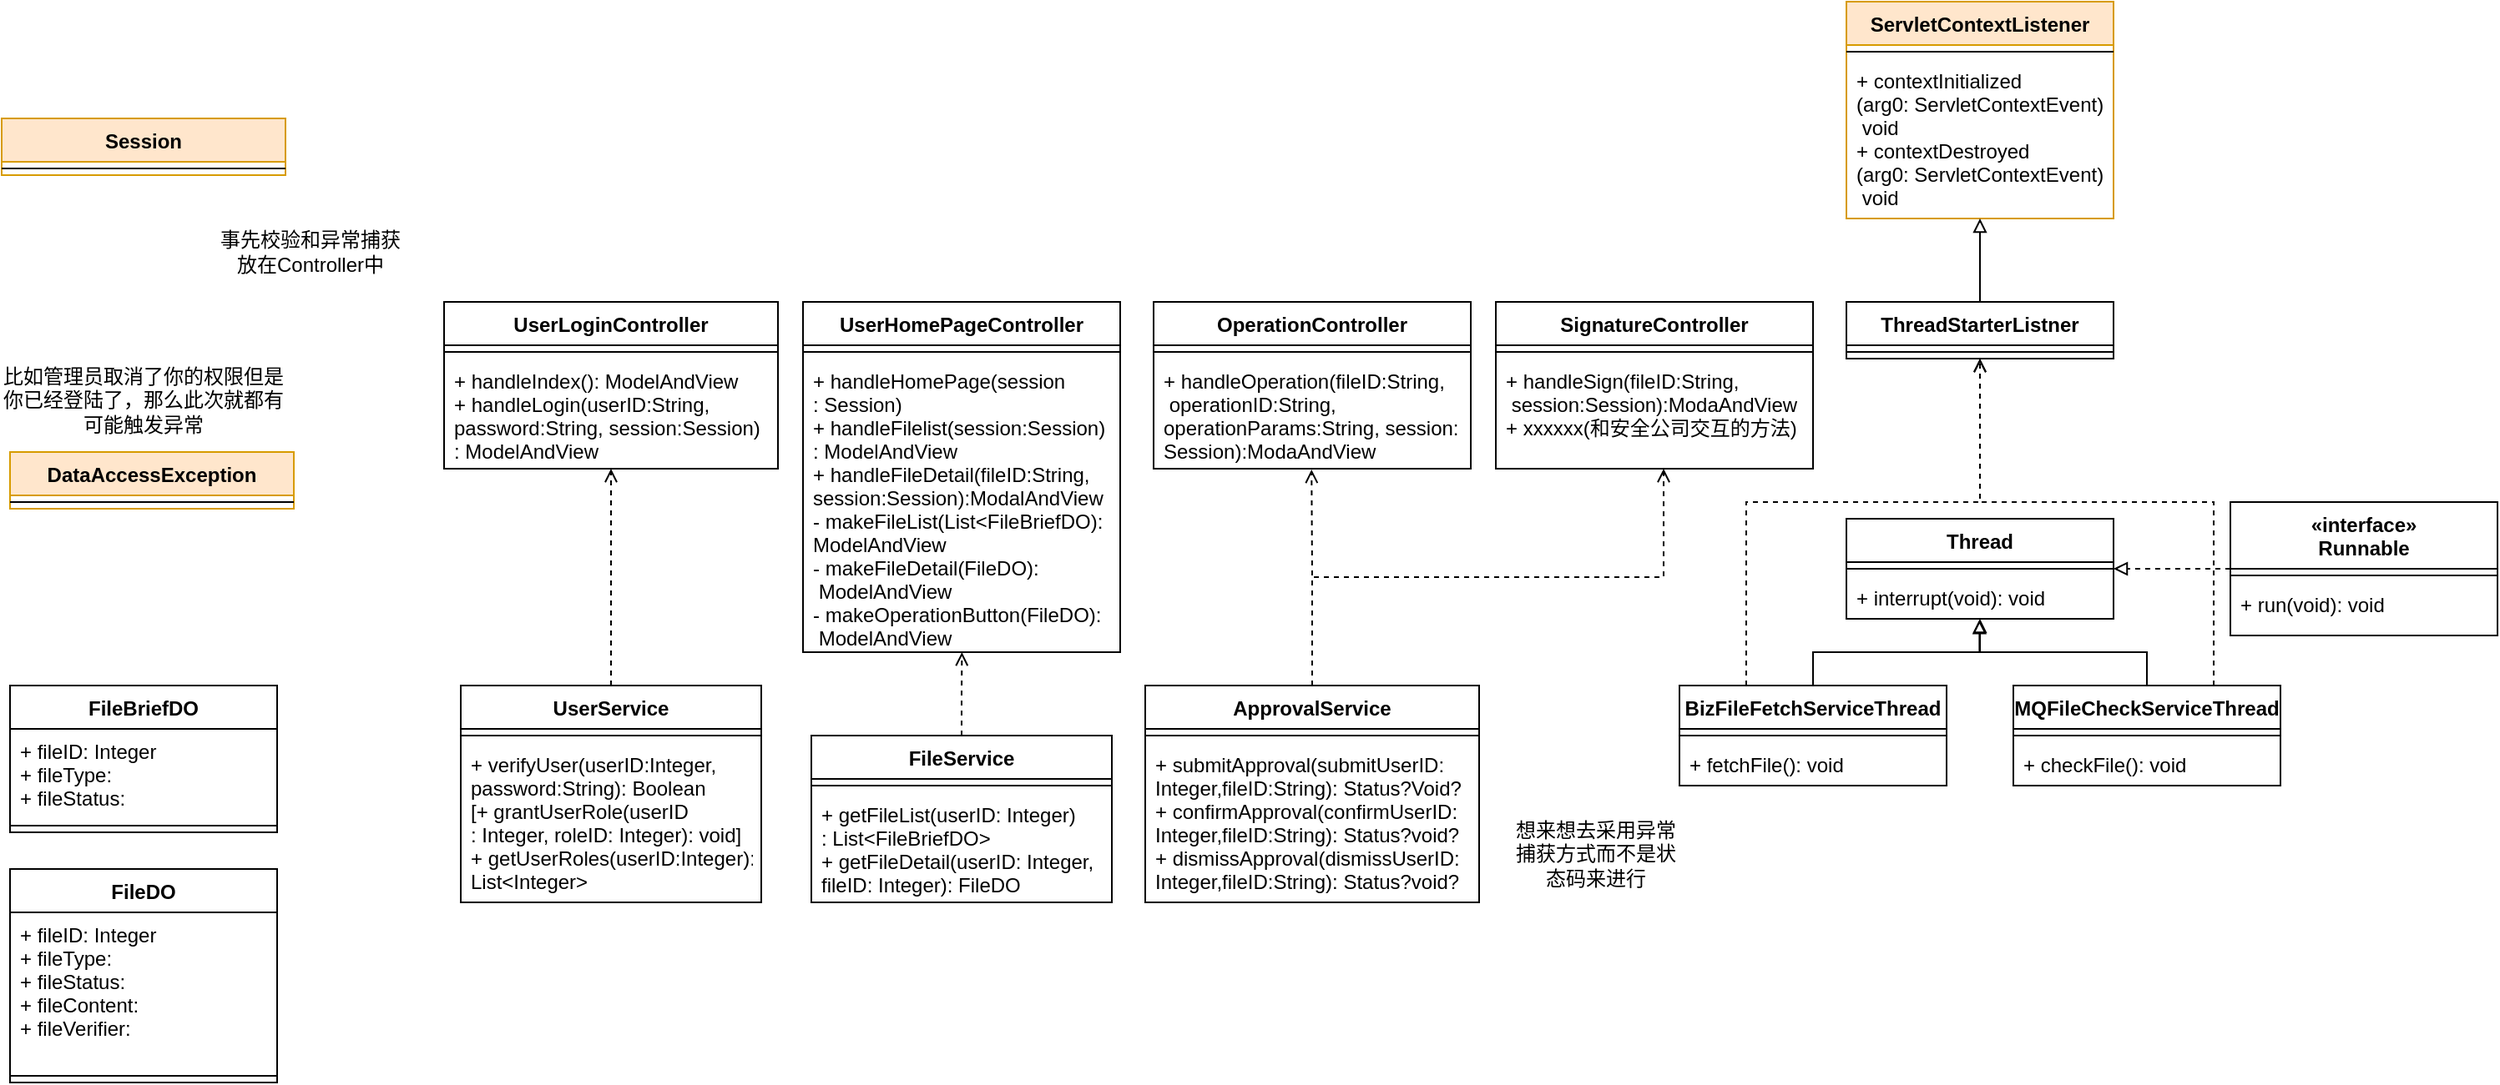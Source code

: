 <mxfile version="13.9.2" type="device"><diagram id="C5RBs43oDa-KdzZeNtuy" name="Page-1"><mxGraphModel dx="1221" dy="1814" grid="1" gridSize="10" guides="1" tooltips="1" connect="1" arrows="1" fold="1" page="1" pageScale="1" pageWidth="827" pageHeight="1169" math="0" shadow="0"><root><mxCell id="WIyWlLk6GJQsqaUBKTNV-0"/><mxCell id="WIyWlLk6GJQsqaUBKTNV-1" parent="WIyWlLk6GJQsqaUBKTNV-0"/><mxCell id="53fjKnER0aYm3uYEkpKi-0" value="UserLoginController" style="swimlane;fontStyle=1;align=center;verticalAlign=top;childLayout=stackLayout;horizontal=1;startSize=26;horizontalStack=0;resizeParent=1;resizeParentMax=0;resizeLast=0;collapsible=1;marginBottom=0;" parent="WIyWlLk6GJQsqaUBKTNV-1" vertex="1"><mxGeometry x="280" y="170" width="200" height="100" as="geometry"/></mxCell><mxCell id="53fjKnER0aYm3uYEkpKi-2" value="" style="line;strokeWidth=1;fillColor=none;align=left;verticalAlign=middle;spacingTop=-1;spacingLeft=3;spacingRight=3;rotatable=0;labelPosition=right;points=[];portConstraint=eastwest;" parent="53fjKnER0aYm3uYEkpKi-0" vertex="1"><mxGeometry y="26" width="200" height="8" as="geometry"/></mxCell><mxCell id="53fjKnER0aYm3uYEkpKi-3" value="+ handleIndex(): ModelAndView&#10;+ handleLogin(userID:String,&#10;password:String, session:Session)&#10;: ModelAndView" style="text;strokeColor=none;fillColor=none;align=left;verticalAlign=top;spacingLeft=4;spacingRight=4;overflow=hidden;rotatable=0;points=[[0,0.5],[1,0.5]];portConstraint=eastwest;" parent="53fjKnER0aYm3uYEkpKi-0" vertex="1"><mxGeometry y="34" width="200" height="66" as="geometry"/></mxCell><mxCell id="53fjKnER0aYm3uYEkpKi-4" value="UserHomePageController" style="swimlane;fontStyle=1;align=center;verticalAlign=top;childLayout=stackLayout;horizontal=1;startSize=26;horizontalStack=0;resizeParent=1;resizeParentMax=0;resizeLast=0;collapsible=1;marginBottom=0;" parent="WIyWlLk6GJQsqaUBKTNV-1" vertex="1"><mxGeometry x="495" y="170" width="190" height="210" as="geometry"/></mxCell><mxCell id="53fjKnER0aYm3uYEkpKi-5" value="" style="line;strokeWidth=1;fillColor=none;align=left;verticalAlign=middle;spacingTop=-1;spacingLeft=3;spacingRight=3;rotatable=0;labelPosition=right;points=[];portConstraint=eastwest;" parent="53fjKnER0aYm3uYEkpKi-4" vertex="1"><mxGeometry y="26" width="190" height="8" as="geometry"/></mxCell><mxCell id="53fjKnER0aYm3uYEkpKi-6" value="+ handleHomePage(session&#10;: Session)&#10;+ handleFilelist(session:Session)&#10;: ModelAndView&#10;+ handleFileDetail(fileID:String,&#10;session:Session):ModalAndView&#10;- makeFileList(List&lt;FileBriefDO):&#10;ModelAndView&#10;- makeFileDetail(FileDO):&#10; ModelAndView&#10;- makeOperationButton(FileDO):&#10; ModelAndView" style="text;strokeColor=none;fillColor=none;align=left;verticalAlign=top;spacingLeft=4;spacingRight=4;overflow=hidden;rotatable=0;points=[[0,0.5],[1,0.5]];portConstraint=eastwest;" parent="53fjKnER0aYm3uYEkpKi-4" vertex="1"><mxGeometry y="34" width="190" height="176" as="geometry"/></mxCell><mxCell id="53fjKnER0aYm3uYEkpKi-10" value="OperationController" style="swimlane;fontStyle=1;align=center;verticalAlign=top;childLayout=stackLayout;horizontal=1;startSize=26;horizontalStack=0;resizeParent=1;resizeParentMax=0;resizeLast=0;collapsible=1;marginBottom=0;" parent="WIyWlLk6GJQsqaUBKTNV-1" vertex="1"><mxGeometry x="705" y="170" width="190" height="100" as="geometry"/></mxCell><mxCell id="53fjKnER0aYm3uYEkpKi-11" value="" style="line;strokeWidth=1;fillColor=none;align=left;verticalAlign=middle;spacingTop=-1;spacingLeft=3;spacingRight=3;rotatable=0;labelPosition=right;points=[];portConstraint=eastwest;" parent="53fjKnER0aYm3uYEkpKi-10" vertex="1"><mxGeometry y="26" width="190" height="8" as="geometry"/></mxCell><mxCell id="53fjKnER0aYm3uYEkpKi-12" value="+ handleOperation(fileID:String,&#10; operationID:String,&#10;operationParams:String, session:&#10;Session):ModaAndView" style="text;strokeColor=none;fillColor=none;align=left;verticalAlign=top;spacingLeft=4;spacingRight=4;overflow=hidden;rotatable=0;points=[[0,0.5],[1,0.5]];portConstraint=eastwest;" parent="53fjKnER0aYm3uYEkpKi-10" vertex="1"><mxGeometry y="34" width="190" height="66" as="geometry"/></mxCell><mxCell id="53fjKnER0aYm3uYEkpKi-13" value="SignatureController" style="swimlane;fontStyle=1;align=center;verticalAlign=top;childLayout=stackLayout;horizontal=1;startSize=26;horizontalStack=0;resizeParent=1;resizeParentMax=0;resizeLast=0;collapsible=1;marginBottom=0;" parent="WIyWlLk6GJQsqaUBKTNV-1" vertex="1"><mxGeometry x="910" y="170" width="190" height="100" as="geometry"/></mxCell><mxCell id="53fjKnER0aYm3uYEkpKi-14" value="" style="line;strokeWidth=1;fillColor=none;align=left;verticalAlign=middle;spacingTop=-1;spacingLeft=3;spacingRight=3;rotatable=0;labelPosition=right;points=[];portConstraint=eastwest;" parent="53fjKnER0aYm3uYEkpKi-13" vertex="1"><mxGeometry y="26" width="190" height="8" as="geometry"/></mxCell><mxCell id="53fjKnER0aYm3uYEkpKi-15" value="+ handleSign(fileID:String,&#10; session:Session):ModaAndView&#10;+ xxxxxx(和安全公司交互的方法)" style="text;strokeColor=none;fillColor=none;align=left;verticalAlign=top;spacingLeft=4;spacingRight=4;overflow=hidden;rotatable=0;points=[[0,0.5],[1,0.5]];portConstraint=eastwest;" parent="53fjKnER0aYm3uYEkpKi-13" vertex="1"><mxGeometry y="34" width="190" height="66" as="geometry"/></mxCell><mxCell id="EmsU5_32hr0T9b8zy8mO-9" style="edgeStyle=orthogonalEdgeStyle;rounded=0;orthogonalLoop=1;jettySize=auto;html=1;exitX=0.5;exitY=0;exitDx=0;exitDy=0;entryX=0.5;entryY=1;entryDx=0;entryDy=0;dashed=1;endArrow=open;endFill=0;" parent="WIyWlLk6GJQsqaUBKTNV-1" source="53fjKnER0aYm3uYEkpKi-16" target="53fjKnER0aYm3uYEkpKi-0" edge="1"><mxGeometry relative="1" as="geometry"/></mxCell><mxCell id="53fjKnER0aYm3uYEkpKi-16" value="UserService" style="swimlane;fontStyle=1;align=center;verticalAlign=top;childLayout=stackLayout;horizontal=1;startSize=26;horizontalStack=0;resizeParent=1;resizeParentMax=0;resizeLast=0;collapsible=1;marginBottom=0;" parent="WIyWlLk6GJQsqaUBKTNV-1" vertex="1"><mxGeometry x="290" y="400" width="180" height="130" as="geometry"/></mxCell><mxCell id="53fjKnER0aYm3uYEkpKi-18" value="" style="line;strokeWidth=1;fillColor=none;align=left;verticalAlign=middle;spacingTop=-1;spacingLeft=3;spacingRight=3;rotatable=0;labelPosition=right;points=[];portConstraint=eastwest;" parent="53fjKnER0aYm3uYEkpKi-16" vertex="1"><mxGeometry y="26" width="180" height="8" as="geometry"/></mxCell><mxCell id="53fjKnER0aYm3uYEkpKi-19" value="+ verifyUser(userID:Integer,&#10;password:String): Boolean&#10;[+ grantUserRole(userID&#10;: Integer, roleID: Integer): void]&#10;+ getUserRoles(userID:Integer):&#10;List&lt;Integer&gt;" style="text;strokeColor=none;fillColor=none;align=left;verticalAlign=top;spacingLeft=4;spacingRight=4;overflow=hidden;rotatable=0;points=[[0,0.5],[1,0.5]];portConstraint=eastwest;labelBackgroundColor=none;" parent="53fjKnER0aYm3uYEkpKi-16" vertex="1"><mxGeometry y="34" width="180" height="96" as="geometry"/></mxCell><mxCell id="53fjKnER0aYm3uYEkpKi-20" value="FileDO" style="swimlane;fontStyle=1;align=center;verticalAlign=top;childLayout=stackLayout;horizontal=1;startSize=26;horizontalStack=0;resizeParent=1;resizeParentMax=0;resizeLast=0;collapsible=1;marginBottom=0;" parent="WIyWlLk6GJQsqaUBKTNV-1" vertex="1"><mxGeometry x="20" y="510" width="160" height="128" as="geometry"/></mxCell><mxCell id="53fjKnER0aYm3uYEkpKi-21" value="+ fileID: Integer&#10;+ fileType: &#10;+ fileStatus: &#10;+ fileContent:&#10;+ fileVerifier:" style="text;strokeColor=none;fillColor=none;align=left;verticalAlign=top;spacingLeft=4;spacingRight=4;overflow=hidden;rotatable=0;points=[[0,0.5],[1,0.5]];portConstraint=eastwest;" parent="53fjKnER0aYm3uYEkpKi-20" vertex="1"><mxGeometry y="26" width="160" height="94" as="geometry"/></mxCell><mxCell id="53fjKnER0aYm3uYEkpKi-22" value="" style="line;strokeWidth=1;fillColor=none;align=left;verticalAlign=middle;spacingTop=-1;spacingLeft=3;spacingRight=3;rotatable=0;labelPosition=right;points=[];portConstraint=eastwest;" parent="53fjKnER0aYm3uYEkpKi-20" vertex="1"><mxGeometry y="120" width="160" height="8" as="geometry"/></mxCell><mxCell id="EmsU5_32hr0T9b8zy8mO-10" style="edgeStyle=orthogonalEdgeStyle;rounded=0;orthogonalLoop=1;jettySize=auto;html=1;exitX=0.5;exitY=0;exitDx=0;exitDy=0;entryX=0.501;entryY=1;entryDx=0;entryDy=0;entryPerimeter=0;dashed=1;endArrow=open;endFill=0;" parent="WIyWlLk6GJQsqaUBKTNV-1" source="53fjKnER0aYm3uYEkpKi-24" target="53fjKnER0aYm3uYEkpKi-6" edge="1"><mxGeometry relative="1" as="geometry"/></mxCell><mxCell id="53fjKnER0aYm3uYEkpKi-24" value="FileService" style="swimlane;fontStyle=1;align=center;verticalAlign=top;childLayout=stackLayout;horizontal=1;startSize=26;horizontalStack=0;resizeParent=1;resizeParentMax=0;resizeLast=0;collapsible=1;marginBottom=0;" parent="WIyWlLk6GJQsqaUBKTNV-1" vertex="1"><mxGeometry x="500" y="430" width="180" height="100" as="geometry"/></mxCell><mxCell id="53fjKnER0aYm3uYEkpKi-26" value="" style="line;strokeWidth=1;fillColor=none;align=left;verticalAlign=middle;spacingTop=-1;spacingLeft=3;spacingRight=3;rotatable=0;labelPosition=right;points=[];portConstraint=eastwest;" parent="53fjKnER0aYm3uYEkpKi-24" vertex="1"><mxGeometry y="26" width="180" height="8" as="geometry"/></mxCell><mxCell id="53fjKnER0aYm3uYEkpKi-27" value="+ getFileList(userID: Integer)&#10;: List&lt;FileBriefDO&gt;&#10;+ getFileDetail(userID: Integer,&#10;fileID: Integer): FileDO" style="text;strokeColor=none;fillColor=none;align=left;verticalAlign=top;spacingLeft=4;spacingRight=4;overflow=hidden;rotatable=0;points=[[0,0.5],[1,0.5]];portConstraint=eastwest;" parent="53fjKnER0aYm3uYEkpKi-24" vertex="1"><mxGeometry y="34" width="180" height="66" as="geometry"/></mxCell><mxCell id="53fjKnER0aYm3uYEkpKi-28" value="FileBriefDO" style="swimlane;fontStyle=1;align=center;verticalAlign=top;childLayout=stackLayout;horizontal=1;startSize=26;horizontalStack=0;resizeParent=1;resizeParentMax=0;resizeLast=0;collapsible=1;marginBottom=0;" parent="WIyWlLk6GJQsqaUBKTNV-1" vertex="1"><mxGeometry x="20" y="400" width="160" height="88" as="geometry"/></mxCell><mxCell id="53fjKnER0aYm3uYEkpKi-29" value="+ fileID: Integer&#10;+ fileType: &#10;+ fileStatus: " style="text;strokeColor=none;fillColor=none;align=left;verticalAlign=top;spacingLeft=4;spacingRight=4;overflow=hidden;rotatable=0;points=[[0,0.5],[1,0.5]];portConstraint=eastwest;" parent="53fjKnER0aYm3uYEkpKi-28" vertex="1"><mxGeometry y="26" width="160" height="54" as="geometry"/></mxCell><mxCell id="53fjKnER0aYm3uYEkpKi-30" value="" style="line;strokeWidth=1;fillColor=none;align=left;verticalAlign=middle;spacingTop=-1;spacingLeft=3;spacingRight=3;rotatable=0;labelPosition=right;points=[];portConstraint=eastwest;" parent="53fjKnER0aYm3uYEkpKi-28" vertex="1"><mxGeometry y="80" width="160" height="8" as="geometry"/></mxCell><mxCell id="EmsU5_32hr0T9b8zy8mO-4" style="edgeStyle=orthogonalEdgeStyle;rounded=0;orthogonalLoop=1;jettySize=auto;html=1;exitX=0.5;exitY=0;exitDx=0;exitDy=0;entryX=0.5;entryY=1;entryDx=0;entryDy=0;endArrow=block;endFill=0;" parent="WIyWlLk6GJQsqaUBKTNV-1" source="53fjKnER0aYm3uYEkpKi-31" target="EmsU5_32hr0T9b8zy8mO-0" edge="1"><mxGeometry relative="1" as="geometry"/></mxCell><mxCell id="EmsU5_32hr0T9b8zy8mO-33" style="edgeStyle=orthogonalEdgeStyle;rounded=0;orthogonalLoop=1;jettySize=auto;html=1;exitX=0.25;exitY=0;exitDx=0;exitDy=0;entryX=0.5;entryY=1;entryDx=0;entryDy=0;dashed=1;endArrow=open;endFill=0;" parent="WIyWlLk6GJQsqaUBKTNV-1" source="53fjKnER0aYm3uYEkpKi-31" target="EmsU5_32hr0T9b8zy8mO-24" edge="1"><mxGeometry relative="1" as="geometry"><Array as="points"><mxPoint x="1060" y="290"/><mxPoint x="1200" y="290"/></Array></mxGeometry></mxCell><mxCell id="53fjKnER0aYm3uYEkpKi-31" value="BizFileFetchServiceThread" style="swimlane;fontStyle=1;align=center;verticalAlign=top;childLayout=stackLayout;horizontal=1;startSize=26;horizontalStack=0;resizeParent=1;resizeParentMax=0;resizeLast=0;collapsible=1;marginBottom=0;" parent="WIyWlLk6GJQsqaUBKTNV-1" vertex="1"><mxGeometry x="1020" y="400" width="160" height="60" as="geometry"/></mxCell><mxCell id="53fjKnER0aYm3uYEkpKi-33" value="" style="line;strokeWidth=1;fillColor=none;align=left;verticalAlign=middle;spacingTop=-1;spacingLeft=3;spacingRight=3;rotatable=0;labelPosition=right;points=[];portConstraint=eastwest;" parent="53fjKnER0aYm3uYEkpKi-31" vertex="1"><mxGeometry y="26" width="160" height="8" as="geometry"/></mxCell><mxCell id="53fjKnER0aYm3uYEkpKi-34" value="+ fetchFile(): void" style="text;strokeColor=none;fillColor=none;align=left;verticalAlign=top;spacingLeft=4;spacingRight=4;overflow=hidden;rotatable=0;points=[[0,0.5],[1,0.5]];portConstraint=eastwest;" parent="53fjKnER0aYm3uYEkpKi-31" vertex="1"><mxGeometry y="34" width="160" height="26" as="geometry"/></mxCell><mxCell id="EmsU5_32hr0T9b8zy8mO-12" style="edgeStyle=orthogonalEdgeStyle;rounded=0;orthogonalLoop=1;jettySize=auto;html=1;exitX=0.5;exitY=0;exitDx=0;exitDy=0;dashed=1;endArrow=open;endFill=0;entryX=0.498;entryY=1.007;entryDx=0;entryDy=0;entryPerimeter=0;" parent="WIyWlLk6GJQsqaUBKTNV-1" source="53fjKnER0aYm3uYEkpKi-37" target="53fjKnER0aYm3uYEkpKi-12" edge="1"><mxGeometry relative="1" as="geometry"><mxPoint x="799" y="270" as="targetPoint"/></mxGeometry></mxCell><mxCell id="EmsU5_32hr0T9b8zy8mO-47" style="edgeStyle=orthogonalEdgeStyle;rounded=0;orthogonalLoop=1;jettySize=auto;html=1;exitX=0.5;exitY=0;exitDx=0;exitDy=0;entryX=0.529;entryY=1;entryDx=0;entryDy=0;entryPerimeter=0;dashed=1;endArrow=open;endFill=0;" parent="WIyWlLk6GJQsqaUBKTNV-1" source="53fjKnER0aYm3uYEkpKi-37" target="53fjKnER0aYm3uYEkpKi-15" edge="1"><mxGeometry relative="1" as="geometry"/></mxCell><mxCell id="53fjKnER0aYm3uYEkpKi-37" value="ApprovalService" style="swimlane;fontStyle=1;align=center;verticalAlign=top;childLayout=stackLayout;horizontal=1;startSize=26;horizontalStack=0;resizeParent=1;resizeParentMax=0;resizeLast=0;collapsible=1;marginBottom=0;" parent="WIyWlLk6GJQsqaUBKTNV-1" vertex="1"><mxGeometry x="700" y="400" width="200" height="130" as="geometry"/></mxCell><mxCell id="53fjKnER0aYm3uYEkpKi-39" value="" style="line;strokeWidth=1;fillColor=none;align=left;verticalAlign=middle;spacingTop=-1;spacingLeft=3;spacingRight=3;rotatable=0;labelPosition=right;points=[];portConstraint=eastwest;" parent="53fjKnER0aYm3uYEkpKi-37" vertex="1"><mxGeometry y="26" width="200" height="8" as="geometry"/></mxCell><mxCell id="53fjKnER0aYm3uYEkpKi-40" value="+ submitApproval(submitUserID:&#10;Integer,fileID:String): Status?Void?&#10;+ confirmApproval(confirmUserID:&#10;Integer,fileID:String): Status?void?&#10;+ dismissApproval(dismissUserID:&#10;Integer,fileID:String): Status?void?" style="text;strokeColor=none;fillColor=none;align=left;verticalAlign=top;spacingLeft=4;spacingRight=4;overflow=hidden;rotatable=0;points=[[0,0.5],[1,0.5]];portConstraint=eastwest;" parent="53fjKnER0aYm3uYEkpKi-37" vertex="1"><mxGeometry y="34" width="200" height="96" as="geometry"/></mxCell><mxCell id="EmsU5_32hr0T9b8zy8mO-0" value="Thread" style="swimlane;fontStyle=1;align=center;verticalAlign=top;childLayout=stackLayout;horizontal=1;startSize=26;horizontalStack=0;resizeParent=1;resizeParentMax=0;resizeLast=0;collapsible=1;marginBottom=0;" parent="WIyWlLk6GJQsqaUBKTNV-1" vertex="1"><mxGeometry x="1120" y="300" width="160" height="60" as="geometry"/></mxCell><mxCell id="EmsU5_32hr0T9b8zy8mO-2" value="" style="line;strokeWidth=1;fillColor=none;align=left;verticalAlign=middle;spacingTop=-1;spacingLeft=3;spacingRight=3;rotatable=0;labelPosition=right;points=[];portConstraint=eastwest;" parent="EmsU5_32hr0T9b8zy8mO-0" vertex="1"><mxGeometry y="26" width="160" height="8" as="geometry"/></mxCell><mxCell id="EmsU5_32hr0T9b8zy8mO-3" value="+ interrupt(void): void" style="text;strokeColor=none;fillColor=none;align=left;verticalAlign=top;spacingLeft=4;spacingRight=4;overflow=hidden;rotatable=0;points=[[0,0.5],[1,0.5]];portConstraint=eastwest;" parent="EmsU5_32hr0T9b8zy8mO-0" vertex="1"><mxGeometry y="34" width="160" height="26" as="geometry"/></mxCell><mxCell id="EmsU5_32hr0T9b8zy8mO-7" style="edgeStyle=orthogonalEdgeStyle;rounded=0;orthogonalLoop=1;jettySize=auto;html=1;exitX=0;exitY=0.5;exitDx=0;exitDy=0;entryX=1;entryY=0.5;entryDx=0;entryDy=0;endArrow=block;endFill=0;dashed=1;" parent="WIyWlLk6GJQsqaUBKTNV-1" source="EmsU5_32hr0T9b8zy8mO-16" target="EmsU5_32hr0T9b8zy8mO-0" edge="1"><mxGeometry relative="1" as="geometry"><mxPoint x="1340" y="330" as="sourcePoint"/></mxGeometry></mxCell><mxCell id="EmsU5_32hr0T9b8zy8mO-19" style="edgeStyle=orthogonalEdgeStyle;rounded=0;orthogonalLoop=1;jettySize=auto;html=1;exitX=0.5;exitY=0;exitDx=0;exitDy=0;entryX=0.498;entryY=1.023;entryDx=0;entryDy=0;entryPerimeter=0;endArrow=block;endFill=0;" parent="WIyWlLk6GJQsqaUBKTNV-1" source="EmsU5_32hr0T9b8zy8mO-13" target="EmsU5_32hr0T9b8zy8mO-3" edge="1"><mxGeometry relative="1" as="geometry"/></mxCell><mxCell id="EmsU5_32hr0T9b8zy8mO-34" style="edgeStyle=orthogonalEdgeStyle;rounded=0;orthogonalLoop=1;jettySize=auto;html=1;exitX=0.75;exitY=0;exitDx=0;exitDy=0;dashed=1;endArrow=open;endFill=0;entryX=0.5;entryY=1;entryDx=0;entryDy=0;" parent="WIyWlLk6GJQsqaUBKTNV-1" source="EmsU5_32hr0T9b8zy8mO-13" target="EmsU5_32hr0T9b8zy8mO-24" edge="1"><mxGeometry relative="1" as="geometry"><mxPoint x="1200" y="200" as="targetPoint"/><Array as="points"><mxPoint x="1340" y="290"/><mxPoint x="1200" y="290"/></Array></mxGeometry></mxCell><mxCell id="EmsU5_32hr0T9b8zy8mO-13" value="MQFileCheckServiceThread" style="swimlane;fontStyle=1;align=center;verticalAlign=top;childLayout=stackLayout;horizontal=1;startSize=26;horizontalStack=0;resizeParent=1;resizeParentMax=0;resizeLast=0;collapsible=1;marginBottom=0;" parent="WIyWlLk6GJQsqaUBKTNV-1" vertex="1"><mxGeometry x="1220" y="400" width="160" height="60" as="geometry"/></mxCell><mxCell id="EmsU5_32hr0T9b8zy8mO-14" value="" style="line;strokeWidth=1;fillColor=none;align=left;verticalAlign=middle;spacingTop=-1;spacingLeft=3;spacingRight=3;rotatable=0;labelPosition=right;points=[];portConstraint=eastwest;" parent="EmsU5_32hr0T9b8zy8mO-13" vertex="1"><mxGeometry y="26" width="160" height="8" as="geometry"/></mxCell><mxCell id="EmsU5_32hr0T9b8zy8mO-15" value="+ checkFile(): void" style="text;strokeColor=none;fillColor=none;align=left;verticalAlign=top;spacingLeft=4;spacingRight=4;overflow=hidden;rotatable=0;points=[[0,0.5],[1,0.5]];portConstraint=eastwest;" parent="EmsU5_32hr0T9b8zy8mO-13" vertex="1"><mxGeometry y="34" width="160" height="26" as="geometry"/></mxCell><mxCell id="EmsU5_32hr0T9b8zy8mO-16" value="«interface»&#10;Runnable" style="swimlane;fontStyle=1;align=center;verticalAlign=top;childLayout=stackLayout;horizontal=1;startSize=40;horizontalStack=0;resizeParent=1;resizeParentMax=0;resizeLast=0;collapsible=1;marginBottom=0;" parent="WIyWlLk6GJQsqaUBKTNV-1" vertex="1"><mxGeometry x="1350" y="290" width="160" height="80" as="geometry"/></mxCell><mxCell id="EmsU5_32hr0T9b8zy8mO-17" value="" style="line;strokeWidth=1;fillColor=none;align=left;verticalAlign=middle;spacingTop=-1;spacingLeft=3;spacingRight=3;rotatable=0;labelPosition=right;points=[];portConstraint=eastwest;" parent="EmsU5_32hr0T9b8zy8mO-16" vertex="1"><mxGeometry y="40" width="160" height="8" as="geometry"/></mxCell><mxCell id="EmsU5_32hr0T9b8zy8mO-18" value="+ run(void): void" style="text;strokeColor=none;fillColor=none;align=left;verticalAlign=top;spacingLeft=4;spacingRight=4;overflow=hidden;rotatable=0;points=[[0,0.5],[1,0.5]];portConstraint=eastwest;" parent="EmsU5_32hr0T9b8zy8mO-16" vertex="1"><mxGeometry y="48" width="160" height="32" as="geometry"/></mxCell><mxCell id="EmsU5_32hr0T9b8zy8mO-20" value="ServletContextListener" style="swimlane;fontStyle=1;align=center;verticalAlign=top;childLayout=stackLayout;horizontal=1;startSize=26;horizontalStack=0;resizeParent=1;resizeParentMax=0;resizeLast=0;collapsible=1;marginBottom=0;fillColor=#ffe6cc;strokeColor=#d79b00;" parent="WIyWlLk6GJQsqaUBKTNV-1" vertex="1"><mxGeometry x="1120" y="-10" width="160" height="130" as="geometry"/></mxCell><mxCell id="EmsU5_32hr0T9b8zy8mO-22" value="" style="line;strokeWidth=1;fillColor=none;align=left;verticalAlign=middle;spacingTop=-1;spacingLeft=3;spacingRight=3;rotatable=0;labelPosition=right;points=[];portConstraint=eastwest;" parent="EmsU5_32hr0T9b8zy8mO-20" vertex="1"><mxGeometry y="26" width="160" height="8" as="geometry"/></mxCell><mxCell id="EmsU5_32hr0T9b8zy8mO-23" value="+ contextInitialized&#10;(arg0: ServletContextEvent):&#10; void&#10;+ contextDestroyed&#10;(arg0: ServletContextEvent):&#10; void" style="text;strokeColor=none;fillColor=none;align=left;verticalAlign=top;spacingLeft=4;spacingRight=4;overflow=hidden;rotatable=0;points=[[0,0.5],[1,0.5]];portConstraint=eastwest;" parent="EmsU5_32hr0T9b8zy8mO-20" vertex="1"><mxGeometry y="34" width="160" height="96" as="geometry"/></mxCell><mxCell id="EmsU5_32hr0T9b8zy8mO-30" style="edgeStyle=orthogonalEdgeStyle;rounded=0;orthogonalLoop=1;jettySize=auto;html=1;exitX=0.5;exitY=0;exitDx=0;exitDy=0;endArrow=block;endFill=0;entryX=0.5;entryY=1;entryDx=0;entryDy=0;entryPerimeter=0;" parent="WIyWlLk6GJQsqaUBKTNV-1" source="EmsU5_32hr0T9b8zy8mO-24" target="EmsU5_32hr0T9b8zy8mO-23" edge="1"><mxGeometry relative="1" as="geometry"/></mxCell><mxCell id="EmsU5_32hr0T9b8zy8mO-24" value="ThreadStarterListner" style="swimlane;fontStyle=1;align=center;verticalAlign=top;childLayout=stackLayout;horizontal=1;startSize=26;horizontalStack=0;resizeParent=1;resizeParentMax=0;resizeLast=0;collapsible=1;marginBottom=0;" parent="WIyWlLk6GJQsqaUBKTNV-1" vertex="1"><mxGeometry x="1120" y="170" width="160" height="34" as="geometry"/></mxCell><mxCell id="EmsU5_32hr0T9b8zy8mO-26" value="" style="line;strokeWidth=1;fillColor=none;align=left;verticalAlign=middle;spacingTop=-1;spacingLeft=3;spacingRight=3;rotatable=0;labelPosition=right;points=[];portConstraint=eastwest;" parent="EmsU5_32hr0T9b8zy8mO-24" vertex="1"><mxGeometry y="26" width="160" height="8" as="geometry"/></mxCell><mxCell id="EmsU5_32hr0T9b8zy8mO-35" value="DataAccessException" style="swimlane;fontStyle=1;align=center;verticalAlign=top;childLayout=stackLayout;horizontal=1;startSize=26;horizontalStack=0;resizeParent=1;resizeParentMax=0;resizeLast=0;collapsible=1;marginBottom=0;fillColor=#ffe6cc;strokeColor=#d79b00;" parent="WIyWlLk6GJQsqaUBKTNV-1" vertex="1"><mxGeometry x="20" y="260" width="170" height="34" as="geometry"/></mxCell><mxCell id="EmsU5_32hr0T9b8zy8mO-37" value="" style="line;strokeWidth=1;fillColor=none;align=left;verticalAlign=middle;spacingTop=-1;spacingLeft=3;spacingRight=3;rotatable=0;labelPosition=right;points=[];portConstraint=eastwest;" parent="EmsU5_32hr0T9b8zy8mO-35" vertex="1"><mxGeometry y="26" width="170" height="8" as="geometry"/></mxCell><mxCell id="EmsU5_32hr0T9b8zy8mO-39" value="比如管理员取消了你的权限但是你已经登陆了，那么此次就都有可能触发异常" style="text;html=1;strokeColor=none;fillColor=none;align=center;verticalAlign=middle;whiteSpace=wrap;rounded=0;" parent="WIyWlLk6GJQsqaUBKTNV-1" vertex="1"><mxGeometry x="15" y="204" width="170" height="50" as="geometry"/></mxCell><mxCell id="EmsU5_32hr0T9b8zy8mO-40" value="想来想去采用异常捕获方式而不是状态码来进行" style="text;html=1;strokeColor=none;fillColor=none;align=center;verticalAlign=middle;whiteSpace=wrap;rounded=0;" parent="WIyWlLk6GJQsqaUBKTNV-1" vertex="1"><mxGeometry x="920" y="480" width="100" height="42" as="geometry"/></mxCell><mxCell id="EmsU5_32hr0T9b8zy8mO-41" value="事先校验和异常捕获放在Controller中" style="text;html=1;strokeColor=none;fillColor=none;align=center;verticalAlign=middle;whiteSpace=wrap;rounded=0;" parent="WIyWlLk6GJQsqaUBKTNV-1" vertex="1"><mxGeometry x="140" y="120" width="120" height="40" as="geometry"/></mxCell><mxCell id="EmsU5_32hr0T9b8zy8mO-42" value="Session" style="swimlane;fontStyle=1;align=center;verticalAlign=top;childLayout=stackLayout;horizontal=1;startSize=26;horizontalStack=0;resizeParent=1;resizeParentMax=0;resizeLast=0;collapsible=1;marginBottom=0;fillColor=#ffe6cc;strokeColor=#d79b00;" parent="WIyWlLk6GJQsqaUBKTNV-1" vertex="1"><mxGeometry x="15" y="60" width="170" height="34" as="geometry"/></mxCell><mxCell id="EmsU5_32hr0T9b8zy8mO-43" value="" style="line;strokeWidth=1;fillColor=none;align=left;verticalAlign=middle;spacingTop=-1;spacingLeft=3;spacingRight=3;rotatable=0;labelPosition=right;points=[];portConstraint=eastwest;" parent="EmsU5_32hr0T9b8zy8mO-42" vertex="1"><mxGeometry y="26" width="170" height="8" as="geometry"/></mxCell></root></mxGraphModel></diagram></mxfile>